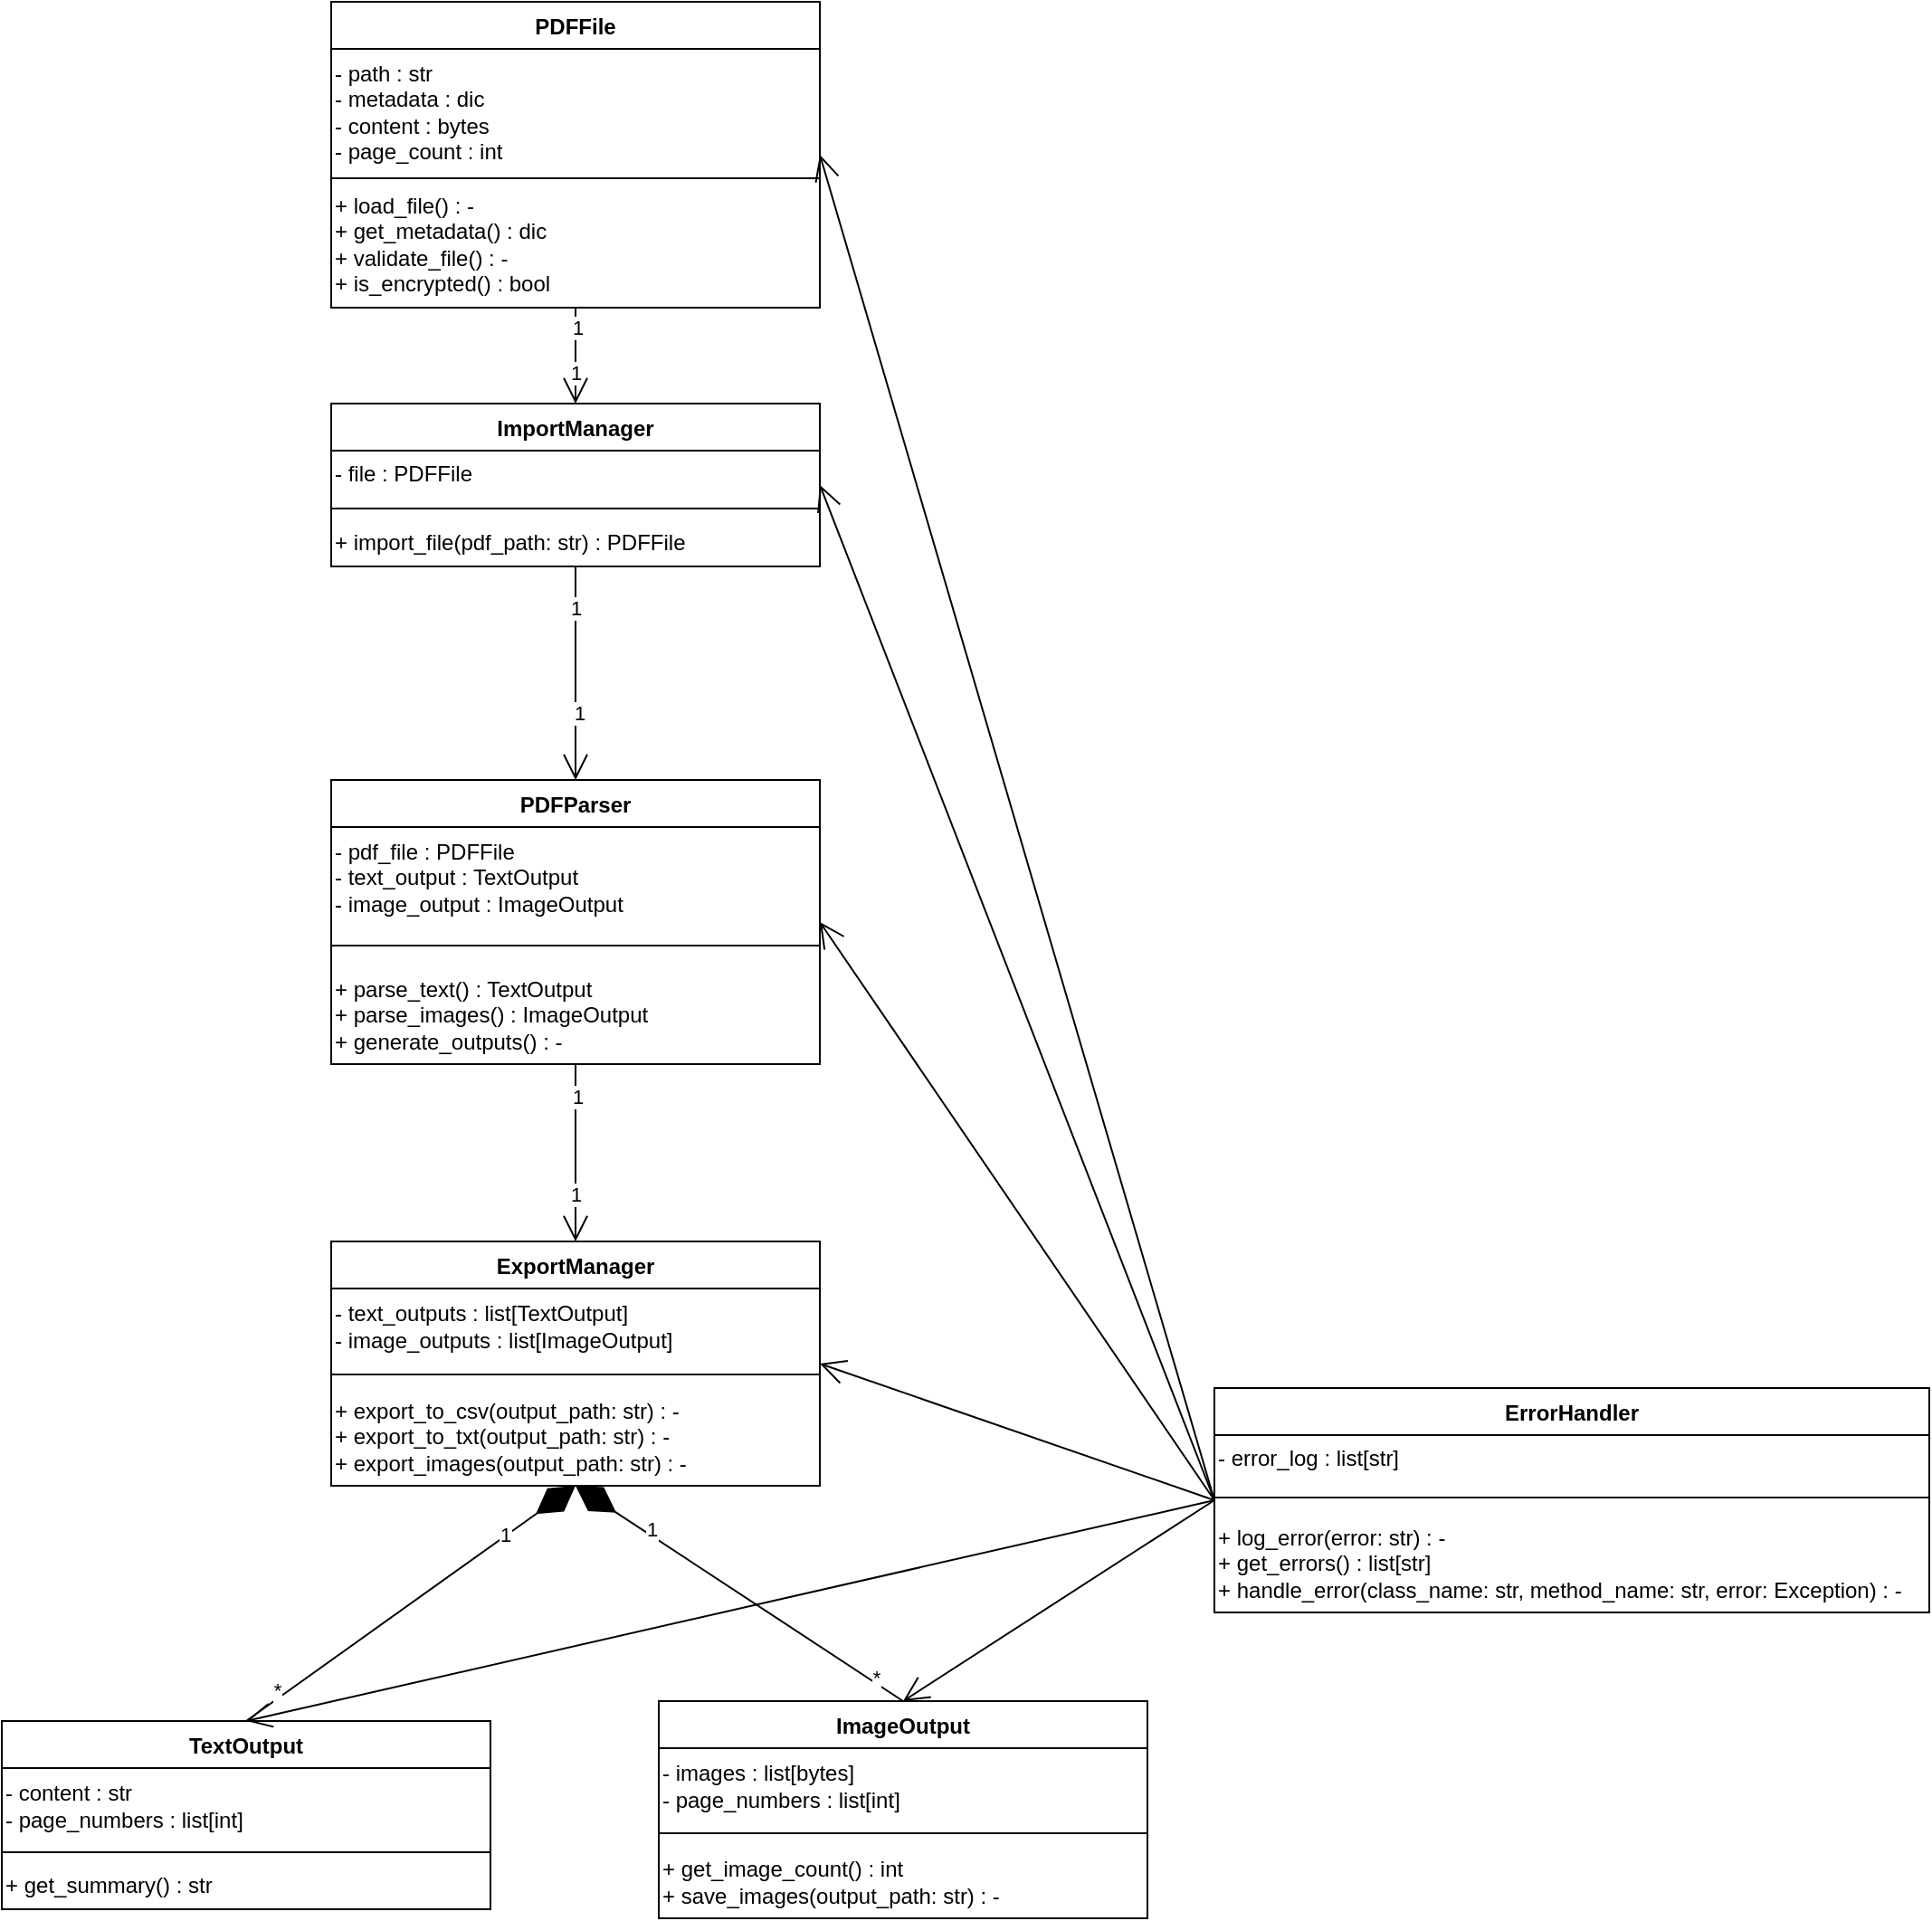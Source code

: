 <mxfile version="26.0.9">
  <diagram name="Page-1" id="uiLPLPrItH6DQVYnKqWi">
    <mxGraphModel dx="1015" dy="1627" grid="0" gridSize="10" guides="1" tooltips="1" connect="1" arrows="1" fold="1" page="1" pageScale="1" pageWidth="827" pageHeight="1169" math="0" shadow="0">
      <root>
        <mxCell id="0" />
        <mxCell id="1" parent="0" />
        <mxCell id="mA4yKBBisO-jBqDl3E9L-17" value="PDFParser" style="swimlane;fontStyle=1;align=center;verticalAlign=top;childLayout=stackLayout;horizontal=1;startSize=26;horizontalStack=0;resizeParent=1;resizeParentMax=0;resizeLast=0;collapsible=1;marginBottom=0;whiteSpace=wrap;html=1;" parent="1" vertex="1">
          <mxGeometry x="300" y="344" width="270" height="157" as="geometry" />
        </mxCell>
        <mxCell id="I-fsvQt1nVzmb7Ox2ysD-47" value="&lt;span class=&quot;hljs-deletion&quot;&gt;- pdf_file : PDFFile&lt;/span&gt;&lt;br&gt;&lt;span class=&quot;hljs-deletion&quot;&gt;- text_output : TextOutput&lt;/span&gt;&lt;br&gt;&lt;span class=&quot;hljs-deletion&quot;&gt;- image_output : ImageOutput&lt;/span&gt;" style="text;html=1;align=left;verticalAlign=middle;resizable=0;points=[];autosize=1;strokeColor=none;fillColor=none;" vertex="1" parent="mA4yKBBisO-jBqDl3E9L-17">
          <mxGeometry y="26" width="270" height="55" as="geometry" />
        </mxCell>
        <mxCell id="mA4yKBBisO-jBqDl3E9L-19" value="" style="line;strokeWidth=1;fillColor=none;align=left;verticalAlign=middle;spacingTop=-1;spacingLeft=3;spacingRight=3;rotatable=0;labelPosition=right;points=[];portConstraint=eastwest;strokeColor=inherit;" parent="mA4yKBBisO-jBqDl3E9L-17" vertex="1">
          <mxGeometry y="81" width="270" height="21" as="geometry" />
        </mxCell>
        <mxCell id="I-fsvQt1nVzmb7Ox2ysD-48" value="&lt;span class=&quot;hljs-addition&quot;&gt;+ parse_text() : TextOutput&lt;/span&gt;&amp;nbsp;&lt;div&gt;&lt;span class=&quot;hljs-addition&quot;&gt;+ parse_images() : ImageOutput&lt;/span&gt;&amp;nbsp;&lt;/div&gt;&lt;div&gt;&lt;span class=&quot;hljs-addition&quot;&gt;+ generate_outputs() : -&lt;/span&gt;&lt;/div&gt;" style="text;html=1;align=left;verticalAlign=middle;resizable=0;points=[];autosize=1;strokeColor=none;fillColor=none;" vertex="1" parent="mA4yKBBisO-jBqDl3E9L-17">
          <mxGeometry y="102" width="270" height="55" as="geometry" />
        </mxCell>
        <mxCell id="I-fsvQt1nVzmb7Ox2ysD-1" value="PDFFile" style="swimlane;fontStyle=1;align=center;verticalAlign=top;childLayout=stackLayout;horizontal=1;startSize=26;horizontalStack=0;resizeParent=1;resizeParentMax=0;resizeLast=0;collapsible=1;marginBottom=0;whiteSpace=wrap;html=1;" vertex="1" parent="1">
          <mxGeometry x="300" y="-86" width="270" height="169" as="geometry" />
        </mxCell>
        <mxCell id="I-fsvQt1nVzmb7Ox2ysD-43" value="- path : str&lt;div&gt;- metadata : dic&lt;/div&gt;&lt;div&gt;- content : bytes&lt;/div&gt;&lt;div&gt;- page_count : int&lt;/div&gt;" style="text;html=1;align=left;verticalAlign=middle;resizable=0;points=[];autosize=1;strokeColor=none;fillColor=none;" vertex="1" parent="I-fsvQt1nVzmb7Ox2ysD-1">
          <mxGeometry y="26" width="270" height="70" as="geometry" />
        </mxCell>
        <mxCell id="I-fsvQt1nVzmb7Ox2ysD-2" value="" style="line;strokeWidth=1;fillColor=none;align=left;verticalAlign=middle;spacingTop=-1;spacingLeft=3;spacingRight=3;rotatable=0;labelPosition=right;points=[];portConstraint=eastwest;strokeColor=inherit;" vertex="1" parent="I-fsvQt1nVzmb7Ox2ysD-1">
          <mxGeometry y="96" width="270" height="3" as="geometry" />
        </mxCell>
        <mxCell id="I-fsvQt1nVzmb7Ox2ysD-44" value="+ load_file() : -&lt;div&gt;+ get_metadata() : dic&lt;/div&gt;&lt;div&gt;+&amp;nbsp;validate_file() : -&lt;/div&gt;&lt;div&gt;+ is_encrypted() : bool&lt;/div&gt;" style="text;html=1;align=left;verticalAlign=middle;resizable=0;points=[];autosize=1;strokeColor=none;fillColor=none;" vertex="1" parent="I-fsvQt1nVzmb7Ox2ysD-1">
          <mxGeometry y="99" width="270" height="70" as="geometry" />
        </mxCell>
        <mxCell id="I-fsvQt1nVzmb7Ox2ysD-3" value="TextOutput" style="swimlane;fontStyle=1;align=center;verticalAlign=top;childLayout=stackLayout;horizontal=1;startSize=26;horizontalStack=0;resizeParent=1;resizeParentMax=0;resizeLast=0;collapsible=1;marginBottom=0;whiteSpace=wrap;html=1;" vertex="1" parent="1">
          <mxGeometry x="118" y="864.0" width="270" height="104" as="geometry" />
        </mxCell>
        <mxCell id="I-fsvQt1nVzmb7Ox2ysD-51" value="&lt;span class=&quot;hljs-deletion&quot;&gt;- content : str&lt;/span&gt;&amp;nbsp;&lt;div&gt;&lt;span class=&quot;hljs-deletion&quot;&gt;- page_numbers : list[int]&lt;/span&gt;&lt;/div&gt;" style="text;html=1;align=left;verticalAlign=middle;resizable=0;points=[];autosize=1;strokeColor=none;fillColor=none;" vertex="1" parent="I-fsvQt1nVzmb7Ox2ysD-3">
          <mxGeometry y="26" width="270" height="41" as="geometry" />
        </mxCell>
        <mxCell id="I-fsvQt1nVzmb7Ox2ysD-4" value="" style="line;strokeWidth=1;fillColor=none;align=left;verticalAlign=middle;spacingTop=-1;spacingLeft=3;spacingRight=3;rotatable=0;labelPosition=right;points=[];portConstraint=eastwest;strokeColor=inherit;" vertex="1" parent="I-fsvQt1nVzmb7Ox2ysD-3">
          <mxGeometry y="67" width="270" height="11" as="geometry" />
        </mxCell>
        <mxCell id="I-fsvQt1nVzmb7Ox2ysD-52" value="&lt;span class=&quot;hljs-addition&quot;&gt;+ get_summary() : str&lt;/span&gt;&amp;nbsp;" style="text;html=1;align=left;verticalAlign=middle;resizable=0;points=[];autosize=1;strokeColor=none;fillColor=none;" vertex="1" parent="I-fsvQt1nVzmb7Ox2ysD-3">
          <mxGeometry y="78" width="270" height="26" as="geometry" />
        </mxCell>
        <mxCell id="I-fsvQt1nVzmb7Ox2ysD-5" value="ImageOutput" style="swimlane;fontStyle=1;align=center;verticalAlign=top;childLayout=stackLayout;horizontal=1;startSize=26;horizontalStack=0;resizeParent=1;resizeParentMax=0;resizeLast=0;collapsible=1;marginBottom=0;whiteSpace=wrap;html=1;" vertex="1" parent="1">
          <mxGeometry x="481" y="853.0" width="270" height="120" as="geometry" />
        </mxCell>
        <mxCell id="I-fsvQt1nVzmb7Ox2ysD-53" value="&lt;span class=&quot;hljs-deletion&quot;&gt;- images : list[bytes]&lt;/span&gt;&amp;nbsp;&lt;div&gt;&lt;span class=&quot;hljs-deletion&quot;&gt;- page_numbers : list[int]&lt;/span&gt;&lt;/div&gt;" style="text;html=1;align=left;verticalAlign=middle;resizable=0;points=[];autosize=1;strokeColor=none;fillColor=none;" vertex="1" parent="I-fsvQt1nVzmb7Ox2ysD-5">
          <mxGeometry y="26" width="270" height="41" as="geometry" />
        </mxCell>
        <mxCell id="I-fsvQt1nVzmb7Ox2ysD-6" value="" style="line;strokeWidth=1;fillColor=none;align=left;verticalAlign=middle;spacingTop=-1;spacingLeft=3;spacingRight=3;rotatable=0;labelPosition=right;points=[];portConstraint=eastwest;strokeColor=inherit;" vertex="1" parent="I-fsvQt1nVzmb7Ox2ysD-5">
          <mxGeometry y="67" width="270" height="12" as="geometry" />
        </mxCell>
        <mxCell id="I-fsvQt1nVzmb7Ox2ysD-55" value="&lt;span class=&quot;hljs-addition&quot;&gt;+ get_image_count() : int&lt;/span&gt;&amp;nbsp;&lt;div&gt;&lt;span class=&quot;hljs-addition&quot;&gt;+ save_images(output_path: str) : -&lt;/span&gt;&lt;/div&gt;" style="text;html=1;align=left;verticalAlign=middle;resizable=0;points=[];autosize=1;strokeColor=none;fillColor=none;" vertex="1" parent="I-fsvQt1nVzmb7Ox2ysD-5">
          <mxGeometry y="79" width="270" height="41" as="geometry" />
        </mxCell>
        <mxCell id="I-fsvQt1nVzmb7Ox2ysD-8" value="ExportManager" style="swimlane;fontStyle=1;align=center;verticalAlign=top;childLayout=stackLayout;horizontal=1;startSize=26;horizontalStack=0;resizeParent=1;resizeParentMax=0;resizeLast=0;collapsible=1;marginBottom=0;whiteSpace=wrap;html=1;" vertex="1" parent="1">
          <mxGeometry x="300" y="599" width="270" height="135" as="geometry" />
        </mxCell>
        <mxCell id="I-fsvQt1nVzmb7Ox2ysD-49" value="&lt;span class=&quot;hljs-deletion&quot;&gt;- text_outputs : list[TextOutput]&lt;/span&gt;&amp;nbsp;&lt;div&gt;&lt;span class=&quot;hljs-deletion&quot;&gt;- image_outputs : list[ImageOutput]&lt;/span&gt;&lt;/div&gt;" style="text;html=1;align=left;verticalAlign=middle;resizable=0;points=[];autosize=1;strokeColor=none;fillColor=none;" vertex="1" parent="I-fsvQt1nVzmb7Ox2ysD-8">
          <mxGeometry y="26" width="270" height="41" as="geometry" />
        </mxCell>
        <mxCell id="I-fsvQt1nVzmb7Ox2ysD-9" value="" style="line;strokeWidth=1;fillColor=none;align=left;verticalAlign=middle;spacingTop=-1;spacingLeft=3;spacingRight=3;rotatable=0;labelPosition=right;points=[];portConstraint=eastwest;strokeColor=inherit;" vertex="1" parent="I-fsvQt1nVzmb7Ox2ysD-8">
          <mxGeometry y="67" width="270" height="13" as="geometry" />
        </mxCell>
        <mxCell id="I-fsvQt1nVzmb7Ox2ysD-50" value="&lt;span class=&quot;hljs-addition&quot;&gt;+ export_to_csv(output_path: str) : -&lt;/span&gt;&amp;nbsp;&lt;div&gt;&lt;span class=&quot;hljs-addition&quot;&gt;+ export_to_txt(output_path: str) : -&lt;/span&gt;&amp;nbsp;&lt;/div&gt;&lt;div&gt;&lt;span class=&quot;hljs-addition&quot;&gt;+ export_images(output_path: str) : -&lt;/span&gt;&lt;/div&gt;" style="text;html=1;align=left;verticalAlign=middle;resizable=0;points=[];autosize=1;strokeColor=none;fillColor=none;" vertex="1" parent="I-fsvQt1nVzmb7Ox2ysD-8">
          <mxGeometry y="80" width="270" height="55" as="geometry" />
        </mxCell>
        <mxCell id="I-fsvQt1nVzmb7Ox2ysD-10" value="ImportManager" style="swimlane;fontStyle=1;align=center;verticalAlign=top;childLayout=stackLayout;horizontal=1;startSize=26;horizontalStack=0;resizeParent=1;resizeParentMax=0;resizeLast=0;collapsible=1;marginBottom=0;whiteSpace=wrap;html=1;" vertex="1" parent="1">
          <mxGeometry x="300" y="136" width="270" height="90" as="geometry" />
        </mxCell>
        <mxCell id="I-fsvQt1nVzmb7Ox2ysD-45" value="- file : PDFFile" style="text;html=1;align=left;verticalAlign=middle;resizable=0;points=[];autosize=1;strokeColor=none;fillColor=none;" vertex="1" parent="I-fsvQt1nVzmb7Ox2ysD-10">
          <mxGeometry y="26" width="270" height="26" as="geometry" />
        </mxCell>
        <mxCell id="I-fsvQt1nVzmb7Ox2ysD-11" value="" style="line;strokeWidth=1;fillColor=none;align=left;verticalAlign=middle;spacingTop=-1;spacingLeft=3;spacingRight=3;rotatable=0;labelPosition=right;points=[];portConstraint=eastwest;strokeColor=inherit;" vertex="1" parent="I-fsvQt1nVzmb7Ox2ysD-10">
          <mxGeometry y="52" width="270" height="12" as="geometry" />
        </mxCell>
        <mxCell id="I-fsvQt1nVzmb7Ox2ysD-46" value="&lt;div style=&quot;&quot;&gt;&lt;span style=&quot;background-color: transparent; color: light-dark(rgb(0, 0, 0), rgb(255, 255, 255));&quot; class=&quot;hljs-bullet&quot;&gt;+&lt;/span&gt;&lt;span style=&quot;background-color: transparent; color: light-dark(rgb(0, 0, 0), rgb(255, 255, 255));&quot;&gt; import&lt;/span&gt;&lt;span style=&quot;background-color: transparent; color: light-dark(rgb(0, 0, 0), rgb(255, 255, 255));&quot; class=&quot;hljs-emphasis&quot;&gt;_file(pdf_&lt;/span&gt;&lt;span style=&quot;background-color: transparent; color: light-dark(rgb(0, 0, 0), rgb(255, 255, 255));&quot;&gt;path: str) : PDFFile&amp;nbsp;&lt;/span&gt;&lt;/div&gt;" style="text;html=1;align=left;verticalAlign=middle;resizable=0;points=[];autosize=1;strokeColor=none;fillColor=none;" vertex="1" parent="I-fsvQt1nVzmb7Ox2ysD-10">
          <mxGeometry y="64" width="270" height="26" as="geometry" />
        </mxCell>
        <mxCell id="I-fsvQt1nVzmb7Ox2ysD-12" value="ErrorHandler" style="swimlane;fontStyle=1;align=center;verticalAlign=top;childLayout=stackLayout;horizontal=1;startSize=26;horizontalStack=0;resizeParent=1;resizeParentMax=0;resizeLast=0;collapsible=1;marginBottom=0;whiteSpace=wrap;html=1;" vertex="1" parent="1">
          <mxGeometry x="788" y="680" width="395" height="124" as="geometry" />
        </mxCell>
        <mxCell id="I-fsvQt1nVzmb7Ox2ysD-56" value="&lt;span class=&quot;hljs-deletion&quot;&gt;- error_log : list[str]&lt;/span&gt;" style="text;html=1;align=left;verticalAlign=middle;resizable=0;points=[];autosize=1;strokeColor=none;fillColor=none;" vertex="1" parent="I-fsvQt1nVzmb7Ox2ysD-12">
          <mxGeometry y="26" width="395" height="26" as="geometry" />
        </mxCell>
        <mxCell id="I-fsvQt1nVzmb7Ox2ysD-13" value="" style="line;strokeWidth=1;fillColor=none;align=left;verticalAlign=middle;spacingTop=-1;spacingLeft=3;spacingRight=3;rotatable=0;labelPosition=right;points=[];portConstraint=eastwest;strokeColor=inherit;" vertex="1" parent="I-fsvQt1nVzmb7Ox2ysD-12">
          <mxGeometry y="52" width="395" height="17" as="geometry" />
        </mxCell>
        <mxCell id="I-fsvQt1nVzmb7Ox2ysD-57" value="&lt;span class=&quot;hljs-addition&quot;&gt;+ log_error(error: str) : -&lt;/span&gt;&amp;nbsp;&lt;div&gt;&lt;span class=&quot;hljs-addition&quot;&gt;+ get_errors() : list[str]&lt;/span&gt;&amp;nbsp;&lt;/div&gt;&lt;div&gt;&lt;span class=&quot;hljs-addition&quot;&gt;+ handle_error(class_name: str, method_name: str, error: Exception) : -&lt;/span&gt;&lt;/div&gt;" style="text;html=1;align=left;verticalAlign=middle;resizable=0;points=[];autosize=1;strokeColor=none;fillColor=none;" vertex="1" parent="I-fsvQt1nVzmb7Ox2ysD-12">
          <mxGeometry y="69" width="395" height="55" as="geometry" />
        </mxCell>
        <mxCell id="I-fsvQt1nVzmb7Ox2ysD-16" value="" style="endArrow=open;endFill=1;endSize=12;html=1;rounded=0;exitX=0.5;exitY=1;exitDx=0;exitDy=0;" edge="1" parent="1" source="mA4yKBBisO-jBqDl3E9L-17" target="I-fsvQt1nVzmb7Ox2ysD-8">
          <mxGeometry width="160" relative="1" as="geometry">
            <mxPoint x="480" y="577.75" as="sourcePoint" />
            <mxPoint x="377" y="667.75" as="targetPoint" />
          </mxGeometry>
        </mxCell>
        <mxCell id="I-fsvQt1nVzmb7Ox2ysD-36" value="1" style="edgeLabel;html=1;align=center;verticalAlign=middle;resizable=0;points=[];" vertex="1" connectable="0" parent="I-fsvQt1nVzmb7Ox2ysD-16">
          <mxGeometry x="-0.639" y="1" relative="1" as="geometry">
            <mxPoint as="offset" />
          </mxGeometry>
        </mxCell>
        <mxCell id="I-fsvQt1nVzmb7Ox2ysD-37" value="1" style="edgeLabel;html=1;align=center;verticalAlign=middle;resizable=0;points=[];" vertex="1" connectable="0" parent="I-fsvQt1nVzmb7Ox2ysD-16">
          <mxGeometry x="0.5" y="-2" relative="1" as="geometry">
            <mxPoint x="2" y="-2" as="offset" />
          </mxGeometry>
        </mxCell>
        <mxCell id="I-fsvQt1nVzmb7Ox2ysD-17" value="" style="endArrow=open;endFill=1;endSize=12;html=1;rounded=0;entryX=0.5;entryY=0;entryDx=0;entryDy=0;exitX=0.5;exitY=1;exitDx=0;exitDy=0;" edge="1" parent="1" source="I-fsvQt1nVzmb7Ox2ysD-10" target="mA4yKBBisO-jBqDl3E9L-17">
          <mxGeometry width="160" relative="1" as="geometry">
            <mxPoint x="450" y="280" as="sourcePoint" />
            <mxPoint x="434.66" y="310" as="targetPoint" />
          </mxGeometry>
        </mxCell>
        <mxCell id="I-fsvQt1nVzmb7Ox2ysD-38" value="1" style="edgeLabel;html=1;align=center;verticalAlign=middle;resizable=0;points=[];" vertex="1" connectable="0" parent="I-fsvQt1nVzmb7Ox2ysD-17">
          <mxGeometry x="-0.611" relative="1" as="geometry">
            <mxPoint as="offset" />
          </mxGeometry>
        </mxCell>
        <mxCell id="I-fsvQt1nVzmb7Ox2ysD-39" value="1" style="edgeLabel;html=1;align=center;verticalAlign=middle;resizable=0;points=[];" vertex="1" connectable="0" parent="I-fsvQt1nVzmb7Ox2ysD-17">
          <mxGeometry x="0.361" y="2" relative="1" as="geometry">
            <mxPoint as="offset" />
          </mxGeometry>
        </mxCell>
        <mxCell id="I-fsvQt1nVzmb7Ox2ysD-18" value="" style="endArrow=open;endFill=1;endSize=12;html=1;rounded=0;exitX=0.5;exitY=1;exitDx=0;exitDy=0;entryX=0.5;entryY=0;entryDx=0;entryDy=0;" edge="1" parent="1" source="I-fsvQt1nVzmb7Ox2ysD-1" target="I-fsvQt1nVzmb7Ox2ysD-10">
          <mxGeometry width="160" relative="1" as="geometry">
            <mxPoint x="450" y="180" as="sourcePoint" />
            <mxPoint x="460" y="190" as="targetPoint" />
          </mxGeometry>
        </mxCell>
        <mxCell id="I-fsvQt1nVzmb7Ox2ysD-40" value="1" style="edgeLabel;html=1;align=center;verticalAlign=middle;resizable=0;points=[];" vertex="1" connectable="0" parent="I-fsvQt1nVzmb7Ox2ysD-18">
          <mxGeometry x="-0.611" y="1" relative="1" as="geometry">
            <mxPoint as="offset" />
          </mxGeometry>
        </mxCell>
        <mxCell id="I-fsvQt1nVzmb7Ox2ysD-41" value="1" style="edgeLabel;html=1;align=center;verticalAlign=middle;resizable=0;points=[];" vertex="1" connectable="0" parent="I-fsvQt1nVzmb7Ox2ysD-18">
          <mxGeometry x="0.333" relative="1" as="geometry">
            <mxPoint as="offset" />
          </mxGeometry>
        </mxCell>
        <mxCell id="I-fsvQt1nVzmb7Ox2ysD-19" value="" style="endArrow=open;endFill=1;endSize=12;html=1;rounded=0;exitX=0;exitY=0.5;exitDx=0;exitDy=0;entryX=1;entryY=0.5;entryDx=0;entryDy=0;" edge="1" parent="1" source="I-fsvQt1nVzmb7Ox2ysD-12" target="I-fsvQt1nVzmb7Ox2ysD-1">
          <mxGeometry width="160" relative="1" as="geometry">
            <mxPoint x="650" y="190" as="sourcePoint" />
            <mxPoint x="650" y="230" as="targetPoint" />
          </mxGeometry>
        </mxCell>
        <mxCell id="I-fsvQt1nVzmb7Ox2ysD-20" value="" style="endArrow=open;endFill=1;endSize=12;html=1;rounded=0;exitX=0;exitY=0.5;exitDx=0;exitDy=0;entryX=1;entryY=0.5;entryDx=0;entryDy=0;" edge="1" parent="1" source="I-fsvQt1nVzmb7Ox2ysD-12" target="I-fsvQt1nVzmb7Ox2ysD-10">
          <mxGeometry width="160" relative="1" as="geometry">
            <mxPoint x="690" y="490" as="sourcePoint" />
            <mxPoint x="590" y="330" as="targetPoint" />
          </mxGeometry>
        </mxCell>
        <mxCell id="I-fsvQt1nVzmb7Ox2ysD-21" value="" style="endArrow=open;endFill=1;endSize=12;html=1;rounded=0;exitX=0;exitY=0.5;exitDx=0;exitDy=0;entryX=1;entryY=0.5;entryDx=0;entryDy=0;" edge="1" parent="1" source="I-fsvQt1nVzmb7Ox2ysD-12" target="mA4yKBBisO-jBqDl3E9L-17">
          <mxGeometry width="160" relative="1" as="geometry">
            <mxPoint x="697" y="397.75" as="sourcePoint" />
            <mxPoint x="597" y="237.75" as="targetPoint" />
          </mxGeometry>
        </mxCell>
        <mxCell id="I-fsvQt1nVzmb7Ox2ysD-22" value="" style="endArrow=open;endFill=1;endSize=12;html=1;rounded=0;exitX=0;exitY=0.5;exitDx=0;exitDy=0;entryX=1;entryY=0.5;entryDx=0;entryDy=0;" edge="1" parent="1" source="I-fsvQt1nVzmb7Ox2ysD-12" target="I-fsvQt1nVzmb7Ox2ysD-8">
          <mxGeometry width="160" relative="1" as="geometry">
            <mxPoint x="707" y="407.75" as="sourcePoint" />
            <mxPoint x="607" y="247.75" as="targetPoint" />
          </mxGeometry>
        </mxCell>
        <mxCell id="I-fsvQt1nVzmb7Ox2ysD-23" value="" style="endArrow=open;endFill=1;endSize=12;html=1;rounded=0;exitX=0;exitY=0.5;exitDx=0;exitDy=0;entryX=0.5;entryY=0;entryDx=0;entryDy=0;" edge="1" parent="1" source="I-fsvQt1nVzmb7Ox2ysD-12" target="I-fsvQt1nVzmb7Ox2ysD-5">
          <mxGeometry width="160" relative="1" as="geometry">
            <mxPoint x="717" y="417.75" as="sourcePoint" />
            <mxPoint x="617" y="257.75" as="targetPoint" />
          </mxGeometry>
        </mxCell>
        <mxCell id="I-fsvQt1nVzmb7Ox2ysD-24" value="" style="endArrow=open;endFill=1;endSize=12;html=1;rounded=0;exitX=0;exitY=0.5;exitDx=0;exitDy=0;entryX=0.5;entryY=0;entryDx=0;entryDy=0;" edge="1" parent="1" source="I-fsvQt1nVzmb7Ox2ysD-12" target="I-fsvQt1nVzmb7Ox2ysD-3">
          <mxGeometry width="160" relative="1" as="geometry">
            <mxPoint x="727" y="427.75" as="sourcePoint" />
            <mxPoint x="627" y="267.75" as="targetPoint" />
          </mxGeometry>
        </mxCell>
        <mxCell id="I-fsvQt1nVzmb7Ox2ysD-28" value="" style="endArrow=diamondThin;endFill=1;endSize=24;html=1;rounded=0;entryX=0.5;entryY=1;entryDx=0;entryDy=0;exitX=0.5;exitY=0;exitDx=0;exitDy=0;" edge="1" parent="1" source="I-fsvQt1nVzmb7Ox2ysD-5" target="I-fsvQt1nVzmb7Ox2ysD-8">
          <mxGeometry width="160" relative="1" as="geometry">
            <mxPoint x="647" y="637.75" as="sourcePoint" />
            <mxPoint x="637" y="597.75" as="targetPoint" />
          </mxGeometry>
        </mxCell>
        <mxCell id="I-fsvQt1nVzmb7Ox2ysD-33" value="1" style="edgeLabel;html=1;align=center;verticalAlign=middle;resizable=0;points=[];" vertex="1" connectable="0" parent="I-fsvQt1nVzmb7Ox2ysD-28">
          <mxGeometry x="0.557" y="-3" relative="1" as="geometry">
            <mxPoint as="offset" />
          </mxGeometry>
        </mxCell>
        <mxCell id="I-fsvQt1nVzmb7Ox2ysD-34" value="*" style="edgeLabel;html=1;align=center;verticalAlign=middle;resizable=0;points=[];" vertex="1" connectable="0" parent="I-fsvQt1nVzmb7Ox2ysD-28">
          <mxGeometry x="-0.871" y="1" relative="1" as="geometry">
            <mxPoint x="-3" y="-6" as="offset" />
          </mxGeometry>
        </mxCell>
        <mxCell id="I-fsvQt1nVzmb7Ox2ysD-29" value="" style="endArrow=diamondThin;endFill=1;endSize=24;html=1;rounded=0;exitX=0.5;exitY=0;exitDx=0;exitDy=0;entryX=0.5;entryY=1;entryDx=0;entryDy=0;" edge="1" parent="1" source="I-fsvQt1nVzmb7Ox2ysD-3" target="I-fsvQt1nVzmb7Ox2ysD-8">
          <mxGeometry width="160" relative="1" as="geometry">
            <mxPoint x="284" y="632.75" as="sourcePoint" />
            <mxPoint x="425" y="577.75" as="targetPoint" />
          </mxGeometry>
        </mxCell>
        <mxCell id="I-fsvQt1nVzmb7Ox2ysD-31" value="1" style="edgeLabel;html=1;align=center;verticalAlign=middle;resizable=0;points=[];" vertex="1" connectable="0" parent="I-fsvQt1nVzmb7Ox2ysD-29">
          <mxGeometry x="0.576" y="1" relative="1" as="geometry">
            <mxPoint as="offset" />
          </mxGeometry>
        </mxCell>
        <mxCell id="I-fsvQt1nVzmb7Ox2ysD-32" value="*" style="edgeLabel;html=1;align=center;verticalAlign=middle;resizable=0;points=[];" vertex="1" connectable="0" parent="I-fsvQt1nVzmb7Ox2ysD-29">
          <mxGeometry x="-0.825" relative="1" as="geometry">
            <mxPoint x="1" y="-6" as="offset" />
          </mxGeometry>
        </mxCell>
      </root>
    </mxGraphModel>
  </diagram>
</mxfile>
